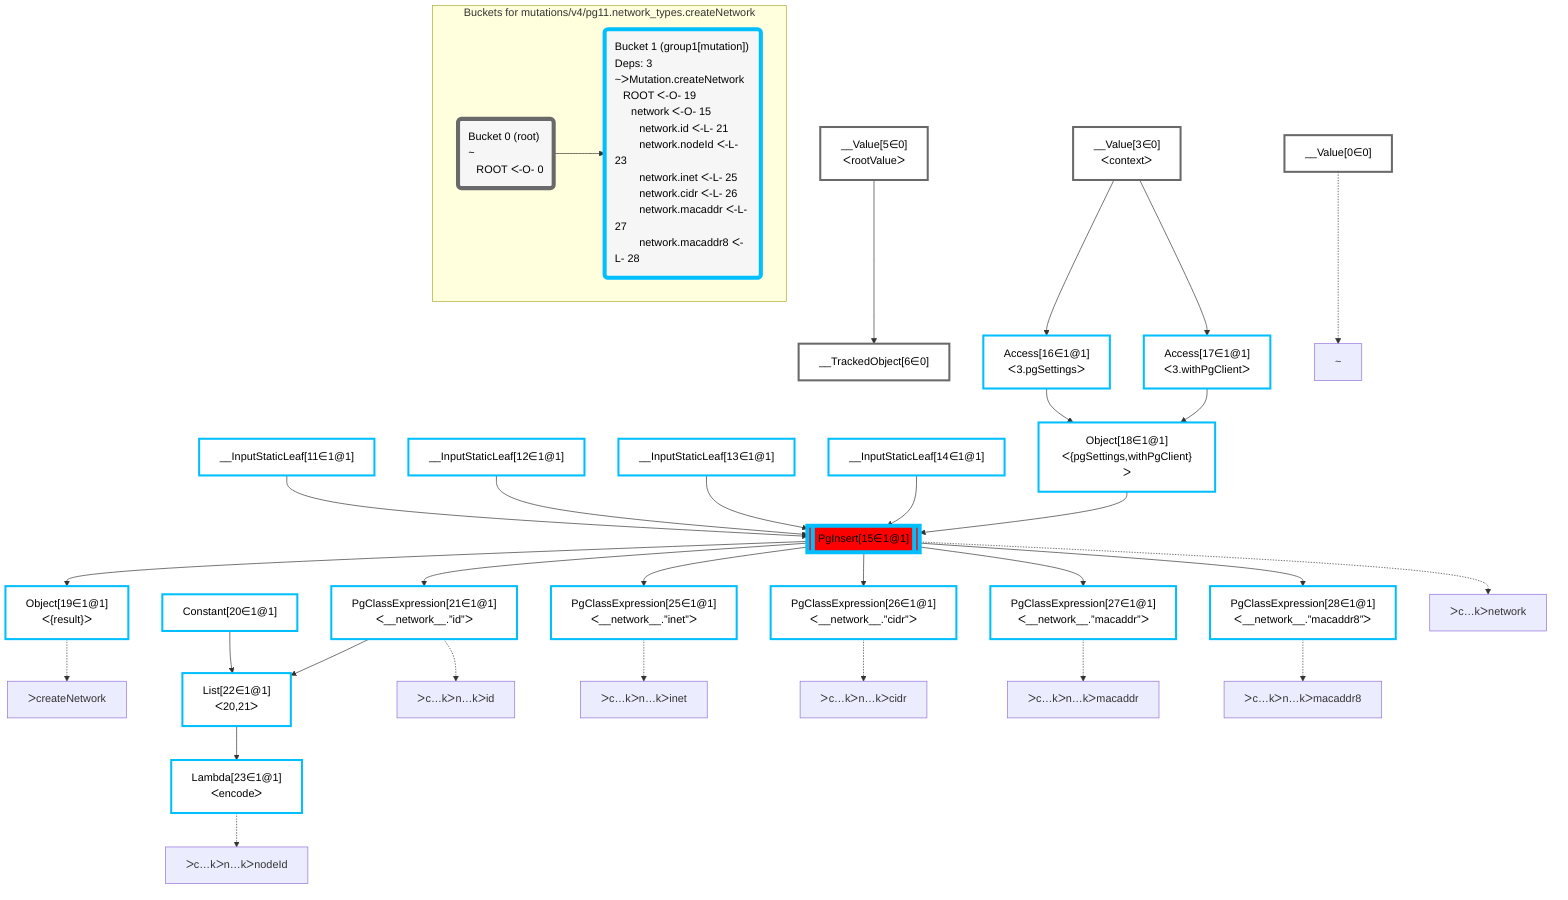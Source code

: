 graph TD
    classDef path fill:#eee,stroke:#000,color:#000
    classDef plan fill:#fff,stroke-width:3px,color:#000
    classDef itemplan fill:#fff,stroke-width:6px,color:#000
    classDef sideeffectplan fill:#f00,stroke-width:6px,color:#000
    classDef bucket fill:#f6f6f6,color:#000,stroke-width:6px,text-align:left


    %% define plans
    __Value0["__Value[0∈0]"]:::plan
    __Value3["__Value[3∈0]<br />ᐸcontextᐳ"]:::plan
    __Value5["__Value[5∈0]<br />ᐸrootValueᐳ"]:::plan
    __TrackedObject6["__TrackedObject[6∈0]"]:::plan
    __InputStaticLeaf11["__InputStaticLeaf[11∈1@1]"]:::plan
    __InputStaticLeaf12["__InputStaticLeaf[12∈1@1]"]:::plan
    __InputStaticLeaf13["__InputStaticLeaf[13∈1@1]"]:::plan
    __InputStaticLeaf14["__InputStaticLeaf[14∈1@1]"]:::plan
    Access16["Access[16∈1@1]<br />ᐸ3.pgSettingsᐳ"]:::plan
    Access17["Access[17∈1@1]<br />ᐸ3.withPgClientᐳ"]:::plan
    Object18["Object[18∈1@1]<br />ᐸ{pgSettings,withPgClient}ᐳ"]:::plan
    PgInsert15[["PgInsert[15∈1@1]"]]:::sideeffectplan
    Object19["Object[19∈1@1]<br />ᐸ{result}ᐳ"]:::plan
    Constant20["Constant[20∈1@1]"]:::plan
    PgClassExpression21["PgClassExpression[21∈1@1]<br />ᐸ__network__.”id”ᐳ"]:::plan
    List22["List[22∈1@1]<br />ᐸ20,21ᐳ"]:::plan
    Lambda23["Lambda[23∈1@1]<br />ᐸencodeᐳ"]:::plan
    PgClassExpression25["PgClassExpression[25∈1@1]<br />ᐸ__network__.”inet”ᐳ"]:::plan
    PgClassExpression26["PgClassExpression[26∈1@1]<br />ᐸ__network__.”cidr”ᐳ"]:::plan
    PgClassExpression27["PgClassExpression[27∈1@1]<br />ᐸ__network__.”macaddr”ᐳ"]:::plan
    PgClassExpression28["PgClassExpression[28∈1@1]<br />ᐸ__network__.”macaddr8”ᐳ"]:::plan

    %% plan dependencies
    __Value5 --> __TrackedObject6
    __Value3 --> Access16
    __Value3 --> Access17
    Access16 & Access17 --> Object18
    Object18 & __InputStaticLeaf11 & __InputStaticLeaf12 & __InputStaticLeaf13 & __InputStaticLeaf14 --> PgInsert15
    PgInsert15 --> Object19
    PgInsert15 --> PgClassExpression21
    Constant20 & PgClassExpression21 --> List22
    List22 --> Lambda23
    PgInsert15 --> PgClassExpression25
    PgInsert15 --> PgClassExpression26
    PgInsert15 --> PgClassExpression27
    PgInsert15 --> PgClassExpression28

    %% plan-to-path relationships
    P0["~"]
    __Value0 -.-> P0
    P15["ᐳc…kᐳnetwork"]
    PgInsert15 -.-> P15
    P19["ᐳcreateNetwork"]
    Object19 -.-> P19
    P21["ᐳc…kᐳn…kᐳid"]
    PgClassExpression21 -.-> P21
    P23["ᐳc…kᐳn…kᐳnodeId"]
    Lambda23 -.-> P23
    P25["ᐳc…kᐳn…kᐳinet"]
    PgClassExpression25 -.-> P25
    P26["ᐳc…kᐳn…kᐳcidr"]
    PgClassExpression26 -.-> P26
    P27["ᐳc…kᐳn…kᐳmacaddr"]
    PgClassExpression27 -.-> P27
    P28["ᐳc…kᐳn…kᐳmacaddr8"]
    PgClassExpression28 -.-> P28

    subgraph "Buckets for mutations/v4/pg11.network_types.createNetwork"
    Bucket0("Bucket 0 (root)<br />~<br />⠀ROOT ᐸ-O- 0"):::bucket
    classDef bucket0 stroke:#696969
    class Bucket0,__Value0,__Value3,__Value5,__TrackedObject6 bucket0
    Bucket1("Bucket 1 (group1[mutation])<br />Deps: 3<br />~ᐳMutation.createNetwork<br />⠀ROOT ᐸ-O- 19<br />⠀⠀network ᐸ-O- 15<br />⠀⠀⠀network.id ᐸ-L- 21<br />⠀⠀⠀network.nodeId ᐸ-L- 23<br />⠀⠀⠀network.inet ᐸ-L- 25<br />⠀⠀⠀network.cidr ᐸ-L- 26<br />⠀⠀⠀network.macaddr ᐸ-L- 27<br />⠀⠀⠀network.macaddr8 ᐸ-L- 28"):::bucket
    classDef bucket1 stroke:#00bfff
    class Bucket1,__InputStaticLeaf11,__InputStaticLeaf12,__InputStaticLeaf13,__InputStaticLeaf14,PgInsert15,Access16,Access17,Object18,Object19,Constant20,PgClassExpression21,List22,Lambda23,PgClassExpression25,PgClassExpression26,PgClassExpression27,PgClassExpression28 bucket1
    Bucket0 --> Bucket1
    end